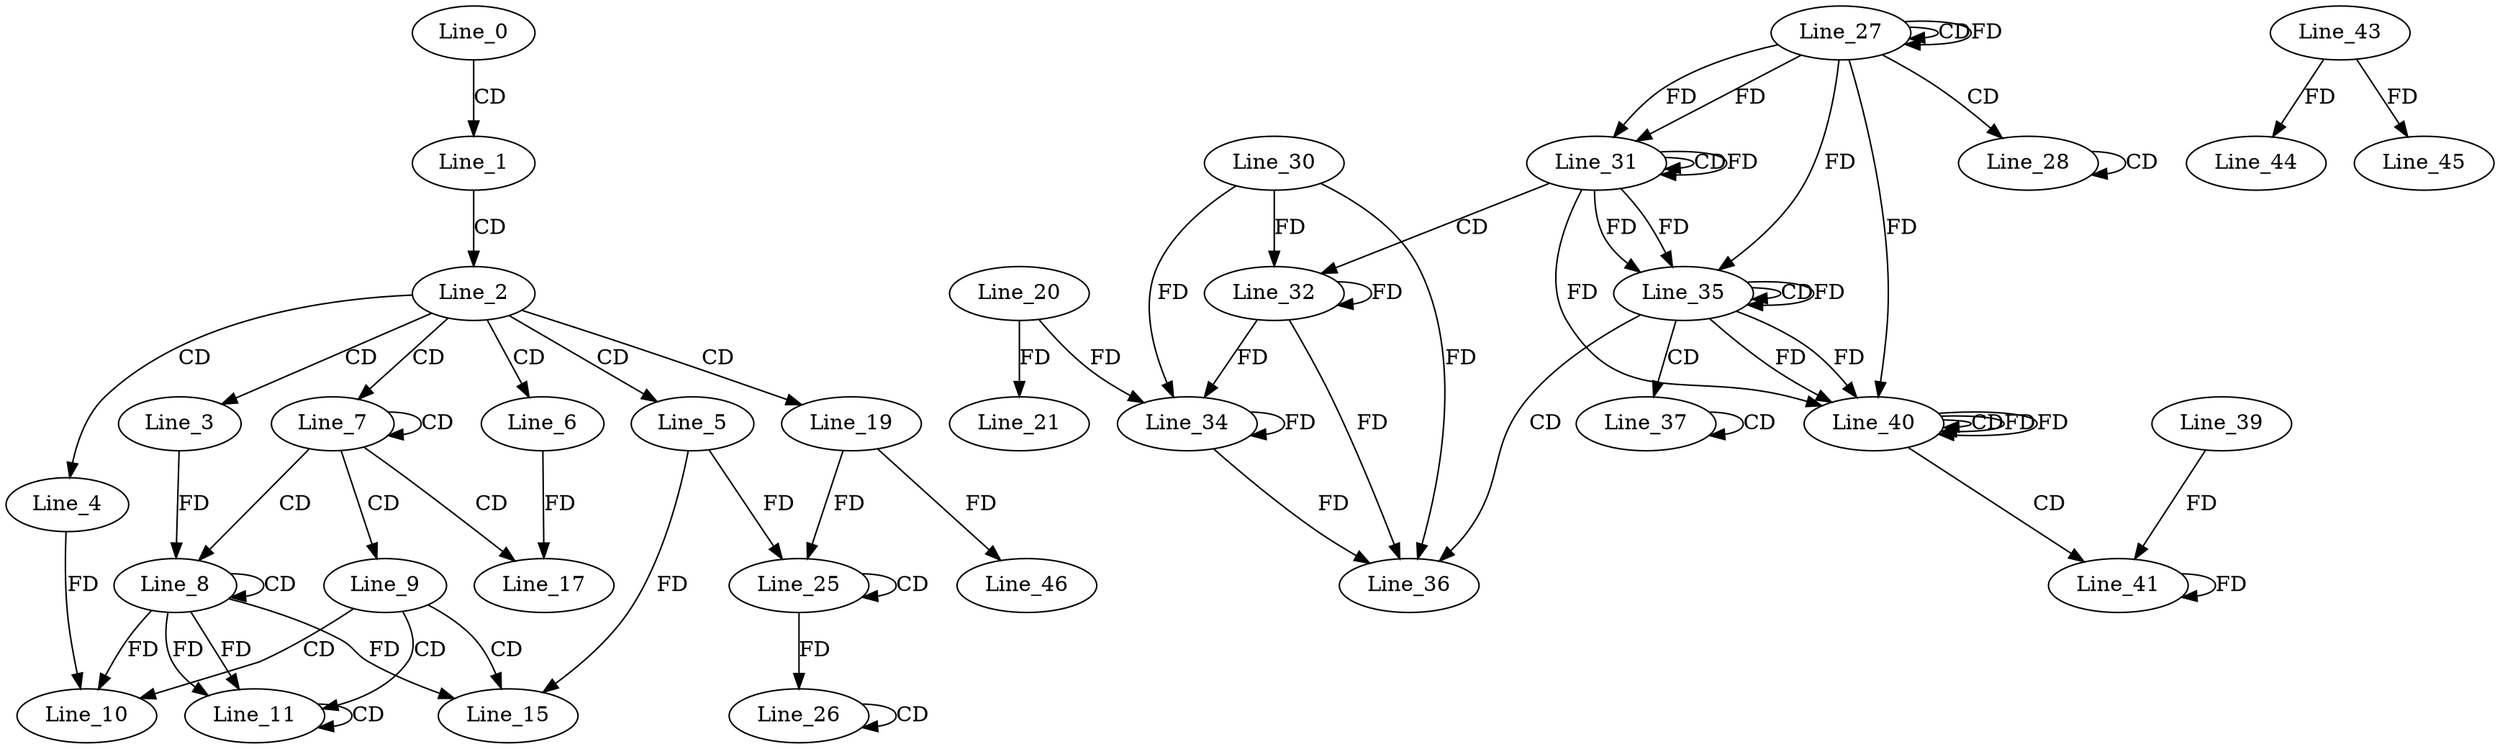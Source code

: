 digraph G {
  Line_0;
  Line_1;
  Line_2;
  Line_3;
  Line_4;
  Line_5;
  Line_6;
  Line_7;
  Line_8;
  Line_8;
  Line_9;
  Line_10;
  Line_10;
  Line_11;
  Line_11;
  Line_15;
  Line_17;
  Line_19;
  Line_20;
  Line_21;
  Line_25;
  Line_25;
  Line_26;
  Line_26;
  Line_27;
  Line_27;
  Line_27;
  Line_28;
  Line_28;
  Line_31;
  Line_31;
  Line_31;
  Line_32;
  Line_30;
  Line_34;
  Line_35;
  Line_35;
  Line_35;
  Line_36;
  Line_37;
  Line_37;
  Line_40;
  Line_40;
  Line_40;
  Line_41;
  Line_39;
  Line_43;
  Line_44;
  Line_45;
  Line_46;
  Line_0 -> Line_1 [ label="CD" ];
  Line_1 -> Line_2 [ label="CD" ];
  Line_2 -> Line_3 [ label="CD" ];
  Line_2 -> Line_4 [ label="CD" ];
  Line_2 -> Line_5 [ label="CD" ];
  Line_2 -> Line_6 [ label="CD" ];
  Line_2 -> Line_7 [ label="CD" ];
  Line_7 -> Line_7 [ label="CD" ];
  Line_7 -> Line_8 [ label="CD" ];
  Line_8 -> Line_8 [ label="CD" ];
  Line_3 -> Line_8 [ label="FD" ];
  Line_7 -> Line_9 [ label="CD" ];
  Line_9 -> Line_10 [ label="CD" ];
  Line_4 -> Line_10 [ label="FD" ];
  Line_8 -> Line_10 [ label="FD" ];
  Line_9 -> Line_11 [ label="CD" ];
  Line_8 -> Line_11 [ label="FD" ];
  Line_11 -> Line_11 [ label="CD" ];
  Line_8 -> Line_11 [ label="FD" ];
  Line_9 -> Line_15 [ label="CD" ];
  Line_5 -> Line_15 [ label="FD" ];
  Line_8 -> Line_15 [ label="FD" ];
  Line_7 -> Line_17 [ label="CD" ];
  Line_6 -> Line_17 [ label="FD" ];
  Line_2 -> Line_19 [ label="CD" ];
  Line_20 -> Line_21 [ label="FD" ];
  Line_25 -> Line_25 [ label="CD" ];
  Line_5 -> Line_25 [ label="FD" ];
  Line_19 -> Line_25 [ label="FD" ];
  Line_26 -> Line_26 [ label="CD" ];
  Line_25 -> Line_26 [ label="FD" ];
  Line_27 -> Line_27 [ label="CD" ];
  Line_27 -> Line_27 [ label="FD" ];
  Line_27 -> Line_28 [ label="CD" ];
  Line_28 -> Line_28 [ label="CD" ];
  Line_27 -> Line_31 [ label="FD" ];
  Line_31 -> Line_31 [ label="CD" ];
  Line_31 -> Line_31 [ label="FD" ];
  Line_27 -> Line_31 [ label="FD" ];
  Line_31 -> Line_32 [ label="CD" ];
  Line_32 -> Line_32 [ label="FD" ];
  Line_30 -> Line_32 [ label="FD" ];
  Line_32 -> Line_34 [ label="FD" ];
  Line_30 -> Line_34 [ label="FD" ];
  Line_34 -> Line_34 [ label="FD" ];
  Line_20 -> Line_34 [ label="FD" ];
  Line_31 -> Line_35 [ label="FD" ];
  Line_35 -> Line_35 [ label="CD" ];
  Line_35 -> Line_35 [ label="FD" ];
  Line_31 -> Line_35 [ label="FD" ];
  Line_27 -> Line_35 [ label="FD" ];
  Line_35 -> Line_36 [ label="CD" ];
  Line_32 -> Line_36 [ label="FD" ];
  Line_30 -> Line_36 [ label="FD" ];
  Line_34 -> Line_36 [ label="FD" ];
  Line_35 -> Line_37 [ label="CD" ];
  Line_37 -> Line_37 [ label="CD" ];
  Line_35 -> Line_40 [ label="FD" ];
  Line_40 -> Line_40 [ label="CD" ];
  Line_40 -> Line_40 [ label="FD" ];
  Line_35 -> Line_40 [ label="FD" ];
  Line_31 -> Line_40 [ label="FD" ];
  Line_27 -> Line_40 [ label="FD" ];
  Line_40 -> Line_41 [ label="CD" ];
  Line_41 -> Line_41 [ label="FD" ];
  Line_39 -> Line_41 [ label="FD" ];
  Line_43 -> Line_44 [ label="FD" ];
  Line_43 -> Line_45 [ label="FD" ];
  Line_19 -> Line_46 [ label="FD" ];
  Line_40 -> Line_40 [ label="FD" ];
}
